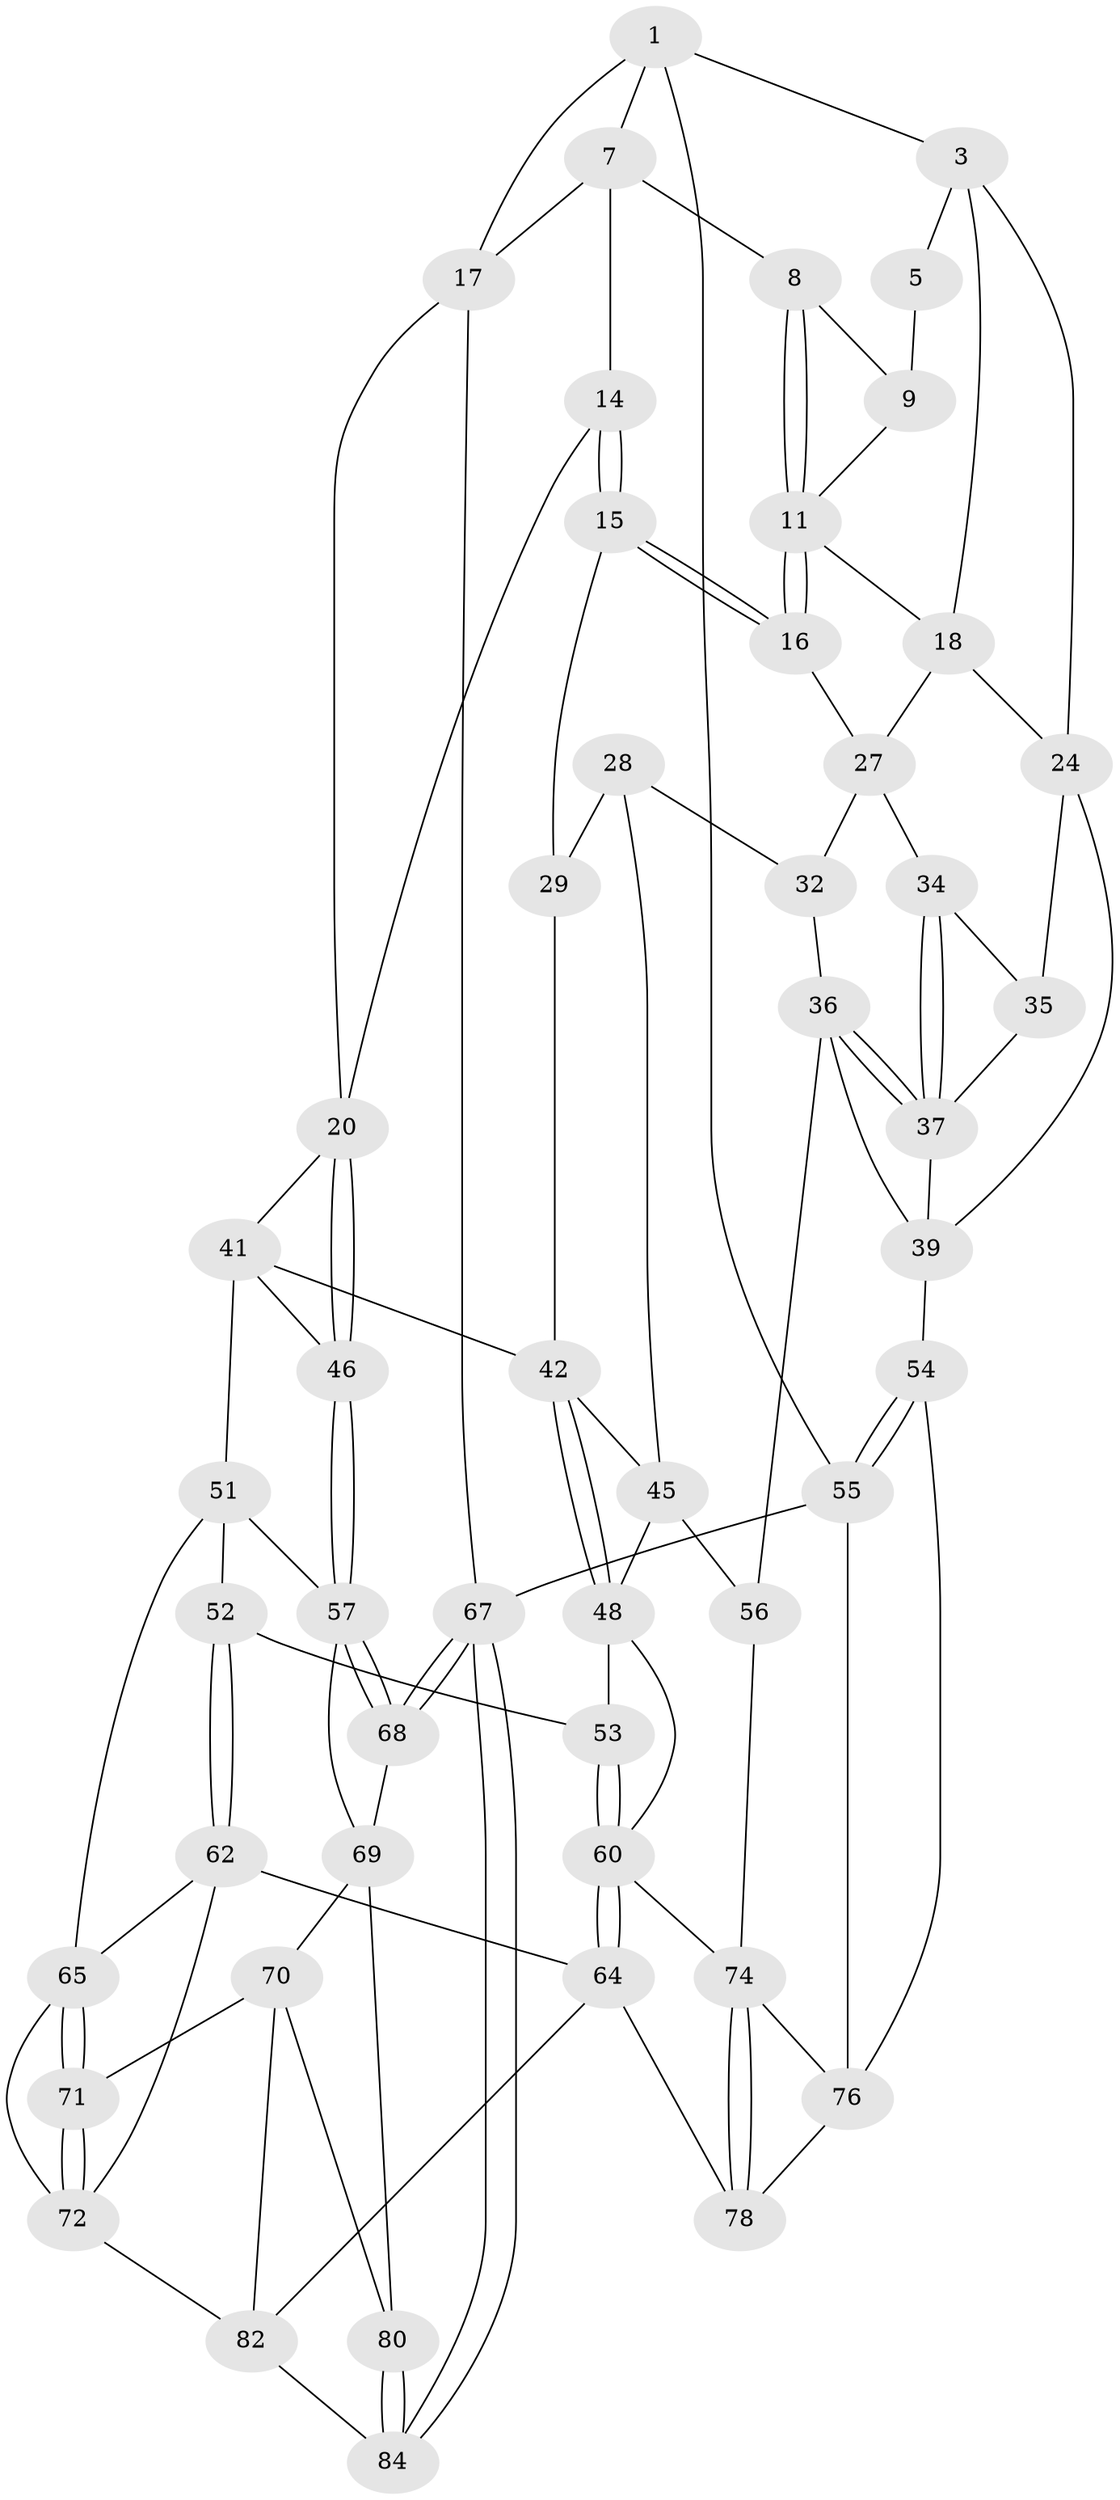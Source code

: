 // original degree distribution, {3: 0.03529411764705882, 6: 0.2235294117647059, 5: 0.5058823529411764, 4: 0.23529411764705882}
// Generated by graph-tools (version 1.1) at 2025/42/03/06/25 10:42:32]
// undirected, 51 vertices, 111 edges
graph export_dot {
graph [start="1"]
  node [color=gray90,style=filled];
  1 [pos="+0.24759395545125482+0",super="+2"];
  3 [pos="+0+0.037098604874372686",super="+4"];
  5 [pos="+0.2221228953387949+0.05851201364144561",super="+6"];
  7 [pos="+0.6425817341902037+0",super="+13"];
  8 [pos="+0.44648140695016236+0.106820353124545"];
  9 [pos="+0.34780787226957327+0.10139050995817156",super="+10"];
  11 [pos="+0.41462330428917066+0.2638640867542248",super="+12"];
  14 [pos="+0.671073680689495+0.019477838506501262",super="+22"];
  15 [pos="+0.4641655639303126+0.32481802400264365",super="+30"];
  16 [pos="+0.4301028824114473+0.29014647903855606",super="+26"];
  17 [pos="+0.6847432617110778+0",super="+19"];
  18 [pos="+0.18280595548823672+0.20447292648986554",super="+23"];
  20 [pos="+1+0.4100300094125267",super="+21"];
  24 [pos="+0+0.3510388537583004",super="+25"];
  27 [pos="+0.17020350110210544+0.30332158775126616",super="+33"];
  28 [pos="+0.2667186469475933+0.375056907546939",super="+31"];
  29 [pos="+0.4618541021824139+0.39550198246544005"];
  32 [pos="+0.23335068994569905+0.5313701239663109"];
  34 [pos="+0.11080472891722164+0.42465171083844755"];
  35 [pos="+0.03684897410900934+0.41585808313861533"];
  36 [pos="+0.18355859008659256+0.5483130535067594",super="+44"];
  37 [pos="+0.09971607477870802+0.484646803971088",super="+38"];
  39 [pos="+0+0.6616645194185172",super="+40"];
  41 [pos="+0.7129928245824245+0.468977974172006",super="+47"];
  42 [pos="+0.6060710607499284+0.5139014300826319",super="+43"];
  45 [pos="+0.3482176287944683+0.5704135738930117",super="+50"];
  46 [pos="+1+0.5231631278643905"];
  48 [pos="+0.6011705538440663+0.5688147060297714",super="+49"];
  51 [pos="+0.7178943475602517+0.6289976792877212",super="+59"];
  52 [pos="+0.6564064882299053+0.6554844656530111"];
  53 [pos="+0.6523372430754024+0.6539322374910077"];
  54 [pos="+0+0.8094242620043766"];
  55 [pos="+0+1"];
  56 [pos="+0.2191135370929183+0.7568990103788563"];
  57 [pos="+1+0.5975057276346364",super="+58"];
  60 [pos="+0.49141483946492626+0.7439240538232954",super="+61"];
  62 [pos="+0.6668122594396347+0.6860784200597838",super="+63"];
  64 [pos="+0.49787126017265454+0.7574474448762767",super="+77"];
  65 [pos="+0.7882653227127822+0.7133450223645676",super="+66"];
  67 [pos="+1+1"];
  68 [pos="+1+0.9149708645870702"];
  69 [pos="+0.8801864322305117+0.7931331471838816",super="+79"];
  70 [pos="+0.848657265004969+0.8087011044819645",super="+81"];
  71 [pos="+0.7656844024015722+0.8232221710702949"];
  72 [pos="+0.7188175926739173+0.849454546469313",super="+73"];
  74 [pos="+0.2750917393687222+0.9487001624943511",super="+75"];
  76 [pos="+0.10623857526875945+0.8694486128008316",super="+85"];
  78 [pos="+0.36645670250767454+1"];
  80 [pos="+0.8529419985491629+0.9505655016174711"];
  82 [pos="+0.6997195400836712+0.8717920241685334",super="+83"];
  84 [pos="+0.9321170595956721+1"];
  1 -- 7;
  1 -- 3;
  1 -- 17;
  1 -- 55;
  3 -- 18;
  3 -- 5;
  3 -- 24;
  5 -- 9 [weight=2];
  7 -- 8;
  7 -- 17;
  7 -- 14;
  8 -- 9;
  8 -- 11;
  8 -- 11;
  9 -- 11;
  11 -- 16;
  11 -- 16;
  11 -- 18;
  14 -- 15 [weight=2];
  14 -- 15;
  14 -- 20;
  15 -- 16;
  15 -- 16;
  15 -- 29;
  16 -- 27;
  17 -- 67;
  17 -- 20;
  18 -- 24;
  18 -- 27;
  20 -- 46;
  20 -- 46;
  20 -- 41;
  24 -- 35;
  24 -- 39;
  27 -- 32;
  27 -- 34;
  28 -- 29;
  28 -- 32;
  28 -- 45;
  29 -- 42;
  32 -- 36;
  34 -- 35;
  34 -- 37;
  34 -- 37;
  35 -- 37;
  36 -- 37;
  36 -- 37;
  36 -- 56;
  36 -- 39;
  37 -- 39;
  39 -- 54;
  41 -- 42;
  41 -- 51;
  41 -- 46;
  42 -- 48;
  42 -- 48;
  42 -- 45;
  45 -- 48;
  45 -- 56;
  46 -- 57;
  46 -- 57;
  48 -- 53;
  48 -- 60;
  51 -- 52;
  51 -- 65;
  51 -- 57;
  52 -- 53;
  52 -- 62;
  52 -- 62;
  53 -- 60;
  53 -- 60;
  54 -- 55;
  54 -- 55;
  54 -- 76;
  55 -- 67;
  55 -- 76;
  56 -- 74;
  57 -- 68;
  57 -- 68;
  57 -- 69;
  60 -- 64;
  60 -- 64;
  60 -- 74;
  62 -- 64;
  62 -- 72;
  62 -- 65;
  64 -- 82;
  64 -- 78;
  65 -- 71;
  65 -- 71;
  65 -- 72;
  67 -- 68;
  67 -- 68;
  67 -- 84;
  67 -- 84;
  68 -- 69;
  69 -- 70;
  69 -- 80;
  70 -- 71;
  70 -- 80;
  70 -- 82;
  71 -- 72;
  71 -- 72;
  72 -- 82;
  74 -- 78;
  74 -- 78;
  74 -- 76;
  76 -- 78;
  80 -- 84;
  80 -- 84;
  82 -- 84;
}
